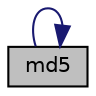 digraph "md5"
{
 // LATEX_PDF_SIZE
  edge [fontname="Helvetica",fontsize="10",labelfontname="Helvetica",labelfontsize="10"];
  node [fontname="Helvetica",fontsize="10",shape=record];
  rankdir="LR";
  Node1 [label="md5",height=0.2,width=0.4,color="black", fillcolor="grey75", style="filled", fontcolor="black",tooltip="md5"];
  Node1 -> Node1 [color="midnightblue",fontsize="10",style="solid",fontname="Helvetica"];
}
